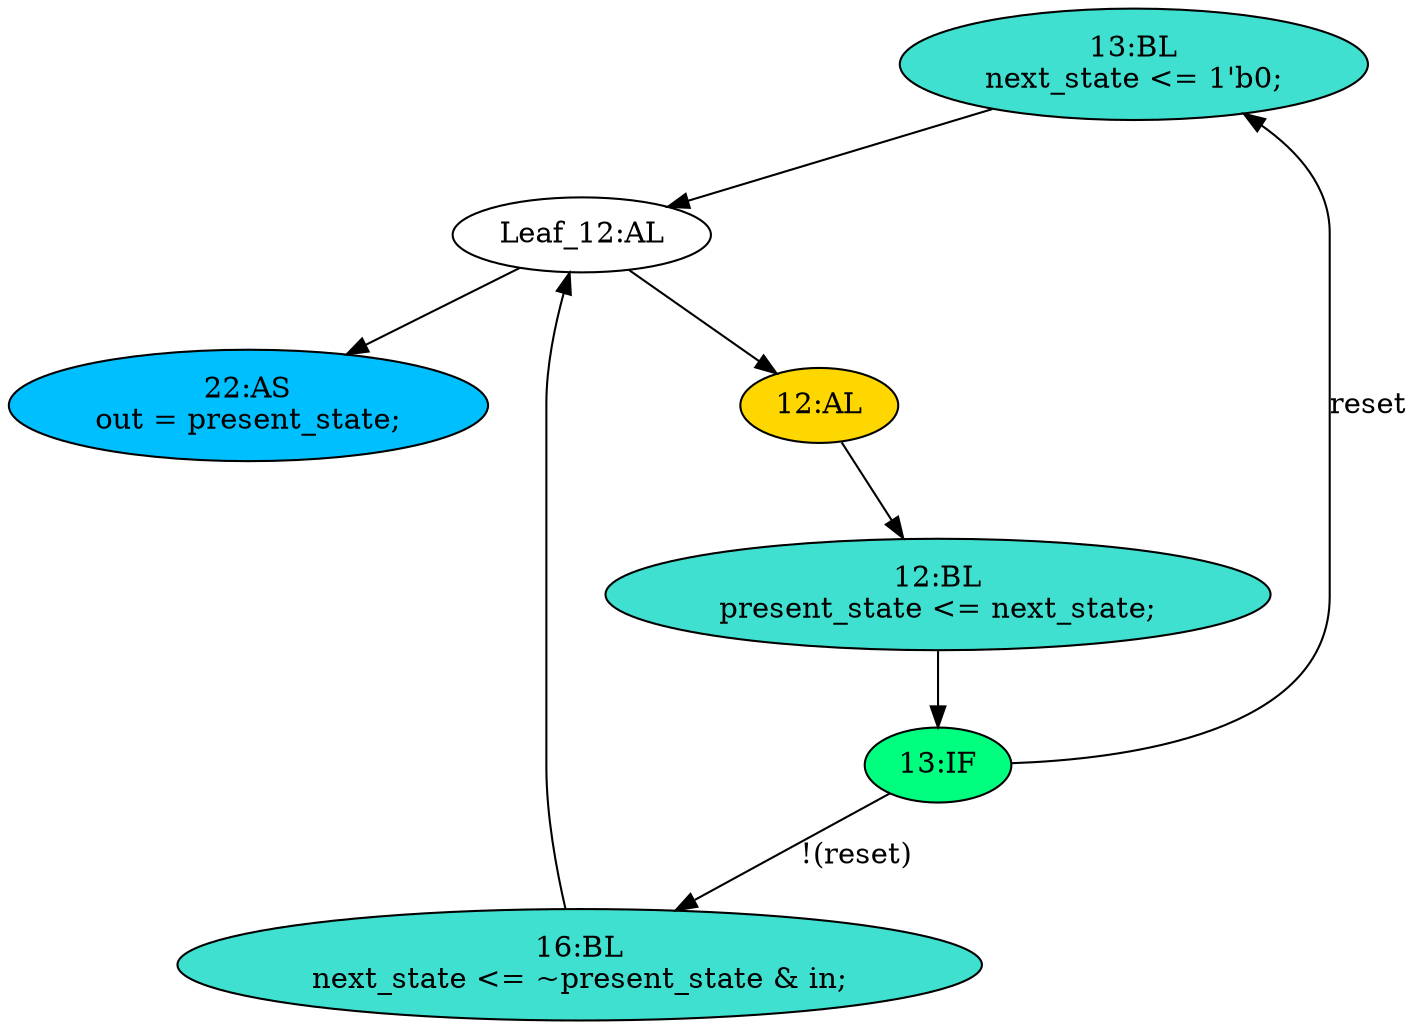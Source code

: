 strict digraph "compose( ,  )" {
	node [label="\N"];
	"13:BL"	[ast="<pyverilog.vparser.ast.Block object at 0x7feca1796910>",
		fillcolor=turquoise,
		label="13:BL
next_state <= 1'b0;",
		statements="[<pyverilog.vparser.ast.NonblockingSubstitution object at 0x7feca17e3210>]",
		style=filled,
		typ=Block];
	"Leaf_12:AL"	[def_var="['present_state', 'next_state']",
		label="Leaf_12:AL"];
	"13:BL" -> "Leaf_12:AL"	[cond="[]",
		lineno=None];
	"12:BL"	[ast="<pyverilog.vparser.ast.Block object at 0x7feca17e33d0>",
		fillcolor=turquoise,
		label="12:BL
present_state <= next_state;",
		statements="[<pyverilog.vparser.ast.NonblockingSubstitution object at 0x7feca17f1050>]",
		style=filled,
		typ=Block];
	"13:IF"	[ast="<pyverilog.vparser.ast.IfStatement object at 0x7feca17e3ed0>",
		fillcolor=springgreen,
		label="13:IF",
		statements="[]",
		style=filled,
		typ=IfStatement];
	"12:BL" -> "13:IF"	[cond="[]",
		lineno=None];
	"13:IF" -> "13:BL"	[cond="['reset']",
		label=reset,
		lineno=13];
	"16:BL"	[ast="<pyverilog.vparser.ast.Block object at 0x7feca178ee90>",
		fillcolor=turquoise,
		label="16:BL
next_state <= ~present_state & in;",
		statements="[<pyverilog.vparser.ast.NonblockingSubstitution object at 0x7feca17f1150>]",
		style=filled,
		typ=Block];
	"13:IF" -> "16:BL"	[cond="['reset']",
		label="!(reset)",
		lineno=13];
	"12:AL"	[ast="<pyverilog.vparser.ast.Always object at 0x7feca1796bd0>",
		clk_sens=True,
		fillcolor=gold,
		label="12:AL",
		sens="['clk', 'reset']",
		statements="[]",
		style=filled,
		typ=Always,
		use_var="['reset', 'in', 'present_state', 'next_state']"];
	"12:AL" -> "12:BL"	[cond="[]",
		lineno=None];
	"Leaf_12:AL" -> "12:AL";
	"22:AS"	[ast="<pyverilog.vparser.ast.Assign object at 0x7feca17e6e90>",
		def_var="['out']",
		fillcolor=deepskyblue,
		label="22:AS
out = present_state;",
		statements="[]",
		style=filled,
		typ=Assign,
		use_var="['present_state']"];
	"Leaf_12:AL" -> "22:AS";
	"16:BL" -> "Leaf_12:AL"	[cond="[]",
		lineno=None];
}
